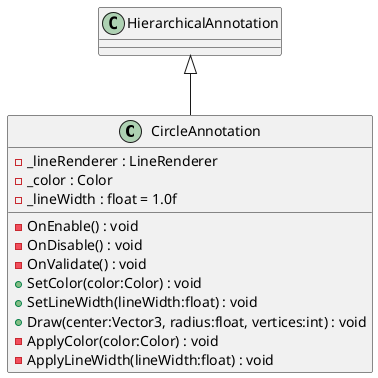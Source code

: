 @startuml
class CircleAnnotation {
    - _lineRenderer : LineRenderer
    - _color : Color
    - _lineWidth : float = 1.0f
    - OnEnable() : void
    - OnDisable() : void
    - OnValidate() : void
    + SetColor(color:Color) : void
    + SetLineWidth(lineWidth:float) : void
    + Draw(center:Vector3, radius:float, vertices:int) : void
    - ApplyColor(color:Color) : void
    - ApplyLineWidth(lineWidth:float) : void
}
HierarchicalAnnotation <|-- CircleAnnotation
@enduml
